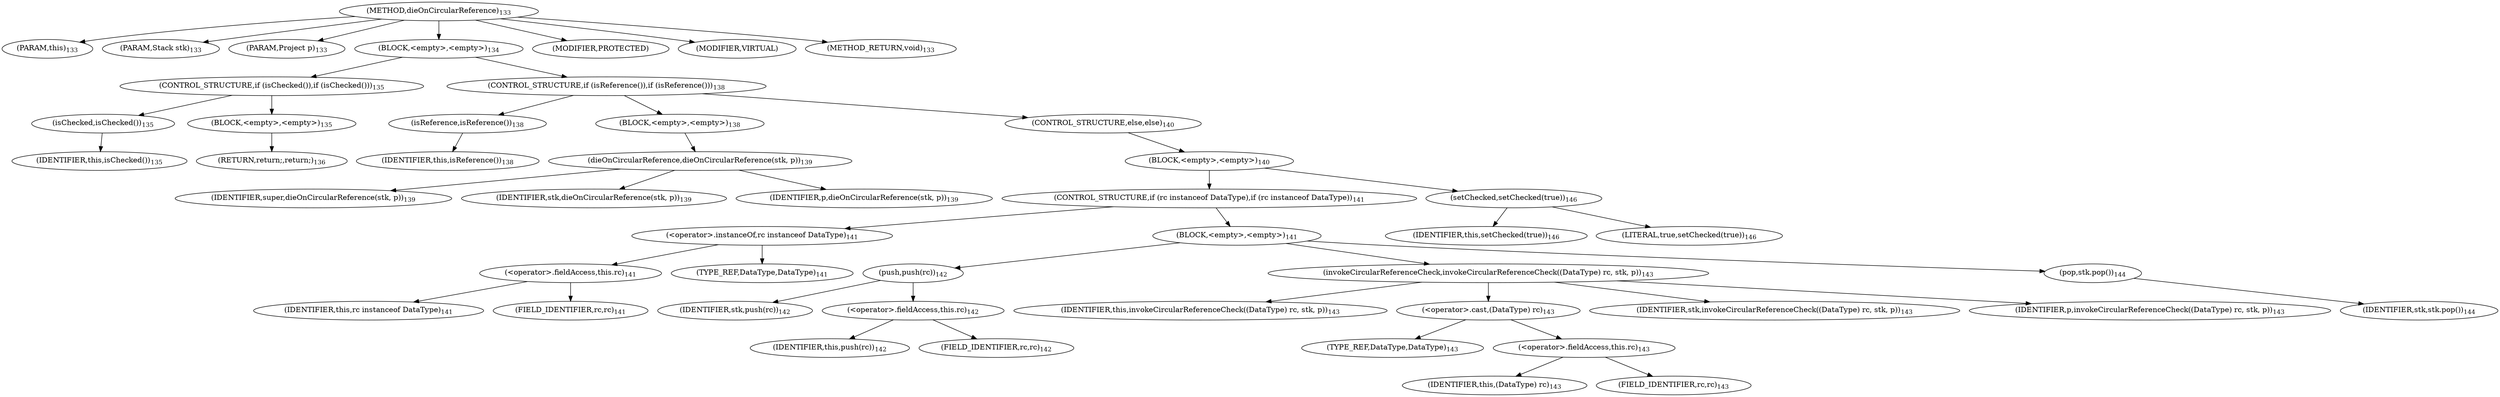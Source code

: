 digraph "dieOnCircularReference" {  
"209" [label = <(METHOD,dieOnCircularReference)<SUB>133</SUB>> ]
"25" [label = <(PARAM,this)<SUB>133</SUB>> ]
"210" [label = <(PARAM,Stack stk)<SUB>133</SUB>> ]
"211" [label = <(PARAM,Project p)<SUB>133</SUB>> ]
"212" [label = <(BLOCK,&lt;empty&gt;,&lt;empty&gt;)<SUB>134</SUB>> ]
"213" [label = <(CONTROL_STRUCTURE,if (isChecked()),if (isChecked()))<SUB>135</SUB>> ]
"214" [label = <(isChecked,isChecked())<SUB>135</SUB>> ]
"24" [label = <(IDENTIFIER,this,isChecked())<SUB>135</SUB>> ]
"215" [label = <(BLOCK,&lt;empty&gt;,&lt;empty&gt;)<SUB>135</SUB>> ]
"216" [label = <(RETURN,return;,return;)<SUB>136</SUB>> ]
"217" [label = <(CONTROL_STRUCTURE,if (isReference()),if (isReference()))<SUB>138</SUB>> ]
"218" [label = <(isReference,isReference())<SUB>138</SUB>> ]
"26" [label = <(IDENTIFIER,this,isReference())<SUB>138</SUB>> ]
"219" [label = <(BLOCK,&lt;empty&gt;,&lt;empty&gt;)<SUB>138</SUB>> ]
"220" [label = <(dieOnCircularReference,dieOnCircularReference(stk, p))<SUB>139</SUB>> ]
"221" [label = <(IDENTIFIER,super,dieOnCircularReference(stk, p))<SUB>139</SUB>> ]
"222" [label = <(IDENTIFIER,stk,dieOnCircularReference(stk, p))<SUB>139</SUB>> ]
"223" [label = <(IDENTIFIER,p,dieOnCircularReference(stk, p))<SUB>139</SUB>> ]
"224" [label = <(CONTROL_STRUCTURE,else,else)<SUB>140</SUB>> ]
"225" [label = <(BLOCK,&lt;empty&gt;,&lt;empty&gt;)<SUB>140</SUB>> ]
"226" [label = <(CONTROL_STRUCTURE,if (rc instanceof DataType),if (rc instanceof DataType))<SUB>141</SUB>> ]
"227" [label = <(&lt;operator&gt;.instanceOf,rc instanceof DataType)<SUB>141</SUB>> ]
"228" [label = <(&lt;operator&gt;.fieldAccess,this.rc)<SUB>141</SUB>> ]
"229" [label = <(IDENTIFIER,this,rc instanceof DataType)<SUB>141</SUB>> ]
"230" [label = <(FIELD_IDENTIFIER,rc,rc)<SUB>141</SUB>> ]
"231" [label = <(TYPE_REF,DataType,DataType)<SUB>141</SUB>> ]
"232" [label = <(BLOCK,&lt;empty&gt;,&lt;empty&gt;)<SUB>141</SUB>> ]
"233" [label = <(push,push(rc))<SUB>142</SUB>> ]
"234" [label = <(IDENTIFIER,stk,push(rc))<SUB>142</SUB>> ]
"235" [label = <(&lt;operator&gt;.fieldAccess,this.rc)<SUB>142</SUB>> ]
"236" [label = <(IDENTIFIER,this,push(rc))<SUB>142</SUB>> ]
"237" [label = <(FIELD_IDENTIFIER,rc,rc)<SUB>142</SUB>> ]
"238" [label = <(invokeCircularReferenceCheck,invokeCircularReferenceCheck((DataType) rc, stk, p))<SUB>143</SUB>> ]
"27" [label = <(IDENTIFIER,this,invokeCircularReferenceCheck((DataType) rc, stk, p))<SUB>143</SUB>> ]
"239" [label = <(&lt;operator&gt;.cast,(DataType) rc)<SUB>143</SUB>> ]
"240" [label = <(TYPE_REF,DataType,DataType)<SUB>143</SUB>> ]
"241" [label = <(&lt;operator&gt;.fieldAccess,this.rc)<SUB>143</SUB>> ]
"242" [label = <(IDENTIFIER,this,(DataType) rc)<SUB>143</SUB>> ]
"243" [label = <(FIELD_IDENTIFIER,rc,rc)<SUB>143</SUB>> ]
"244" [label = <(IDENTIFIER,stk,invokeCircularReferenceCheck((DataType) rc, stk, p))<SUB>143</SUB>> ]
"245" [label = <(IDENTIFIER,p,invokeCircularReferenceCheck((DataType) rc, stk, p))<SUB>143</SUB>> ]
"246" [label = <(pop,stk.pop())<SUB>144</SUB>> ]
"247" [label = <(IDENTIFIER,stk,stk.pop())<SUB>144</SUB>> ]
"248" [label = <(setChecked,setChecked(true))<SUB>146</SUB>> ]
"28" [label = <(IDENTIFIER,this,setChecked(true))<SUB>146</SUB>> ]
"249" [label = <(LITERAL,true,setChecked(true))<SUB>146</SUB>> ]
"250" [label = <(MODIFIER,PROTECTED)> ]
"251" [label = <(MODIFIER,VIRTUAL)> ]
"252" [label = <(METHOD_RETURN,void)<SUB>133</SUB>> ]
  "209" -> "25" 
  "209" -> "210" 
  "209" -> "211" 
  "209" -> "212" 
  "209" -> "250" 
  "209" -> "251" 
  "209" -> "252" 
  "212" -> "213" 
  "212" -> "217" 
  "213" -> "214" 
  "213" -> "215" 
  "214" -> "24" 
  "215" -> "216" 
  "217" -> "218" 
  "217" -> "219" 
  "217" -> "224" 
  "218" -> "26" 
  "219" -> "220" 
  "220" -> "221" 
  "220" -> "222" 
  "220" -> "223" 
  "224" -> "225" 
  "225" -> "226" 
  "225" -> "248" 
  "226" -> "227" 
  "226" -> "232" 
  "227" -> "228" 
  "227" -> "231" 
  "228" -> "229" 
  "228" -> "230" 
  "232" -> "233" 
  "232" -> "238" 
  "232" -> "246" 
  "233" -> "234" 
  "233" -> "235" 
  "235" -> "236" 
  "235" -> "237" 
  "238" -> "27" 
  "238" -> "239" 
  "238" -> "244" 
  "238" -> "245" 
  "239" -> "240" 
  "239" -> "241" 
  "241" -> "242" 
  "241" -> "243" 
  "246" -> "247" 
  "248" -> "28" 
  "248" -> "249" 
}
